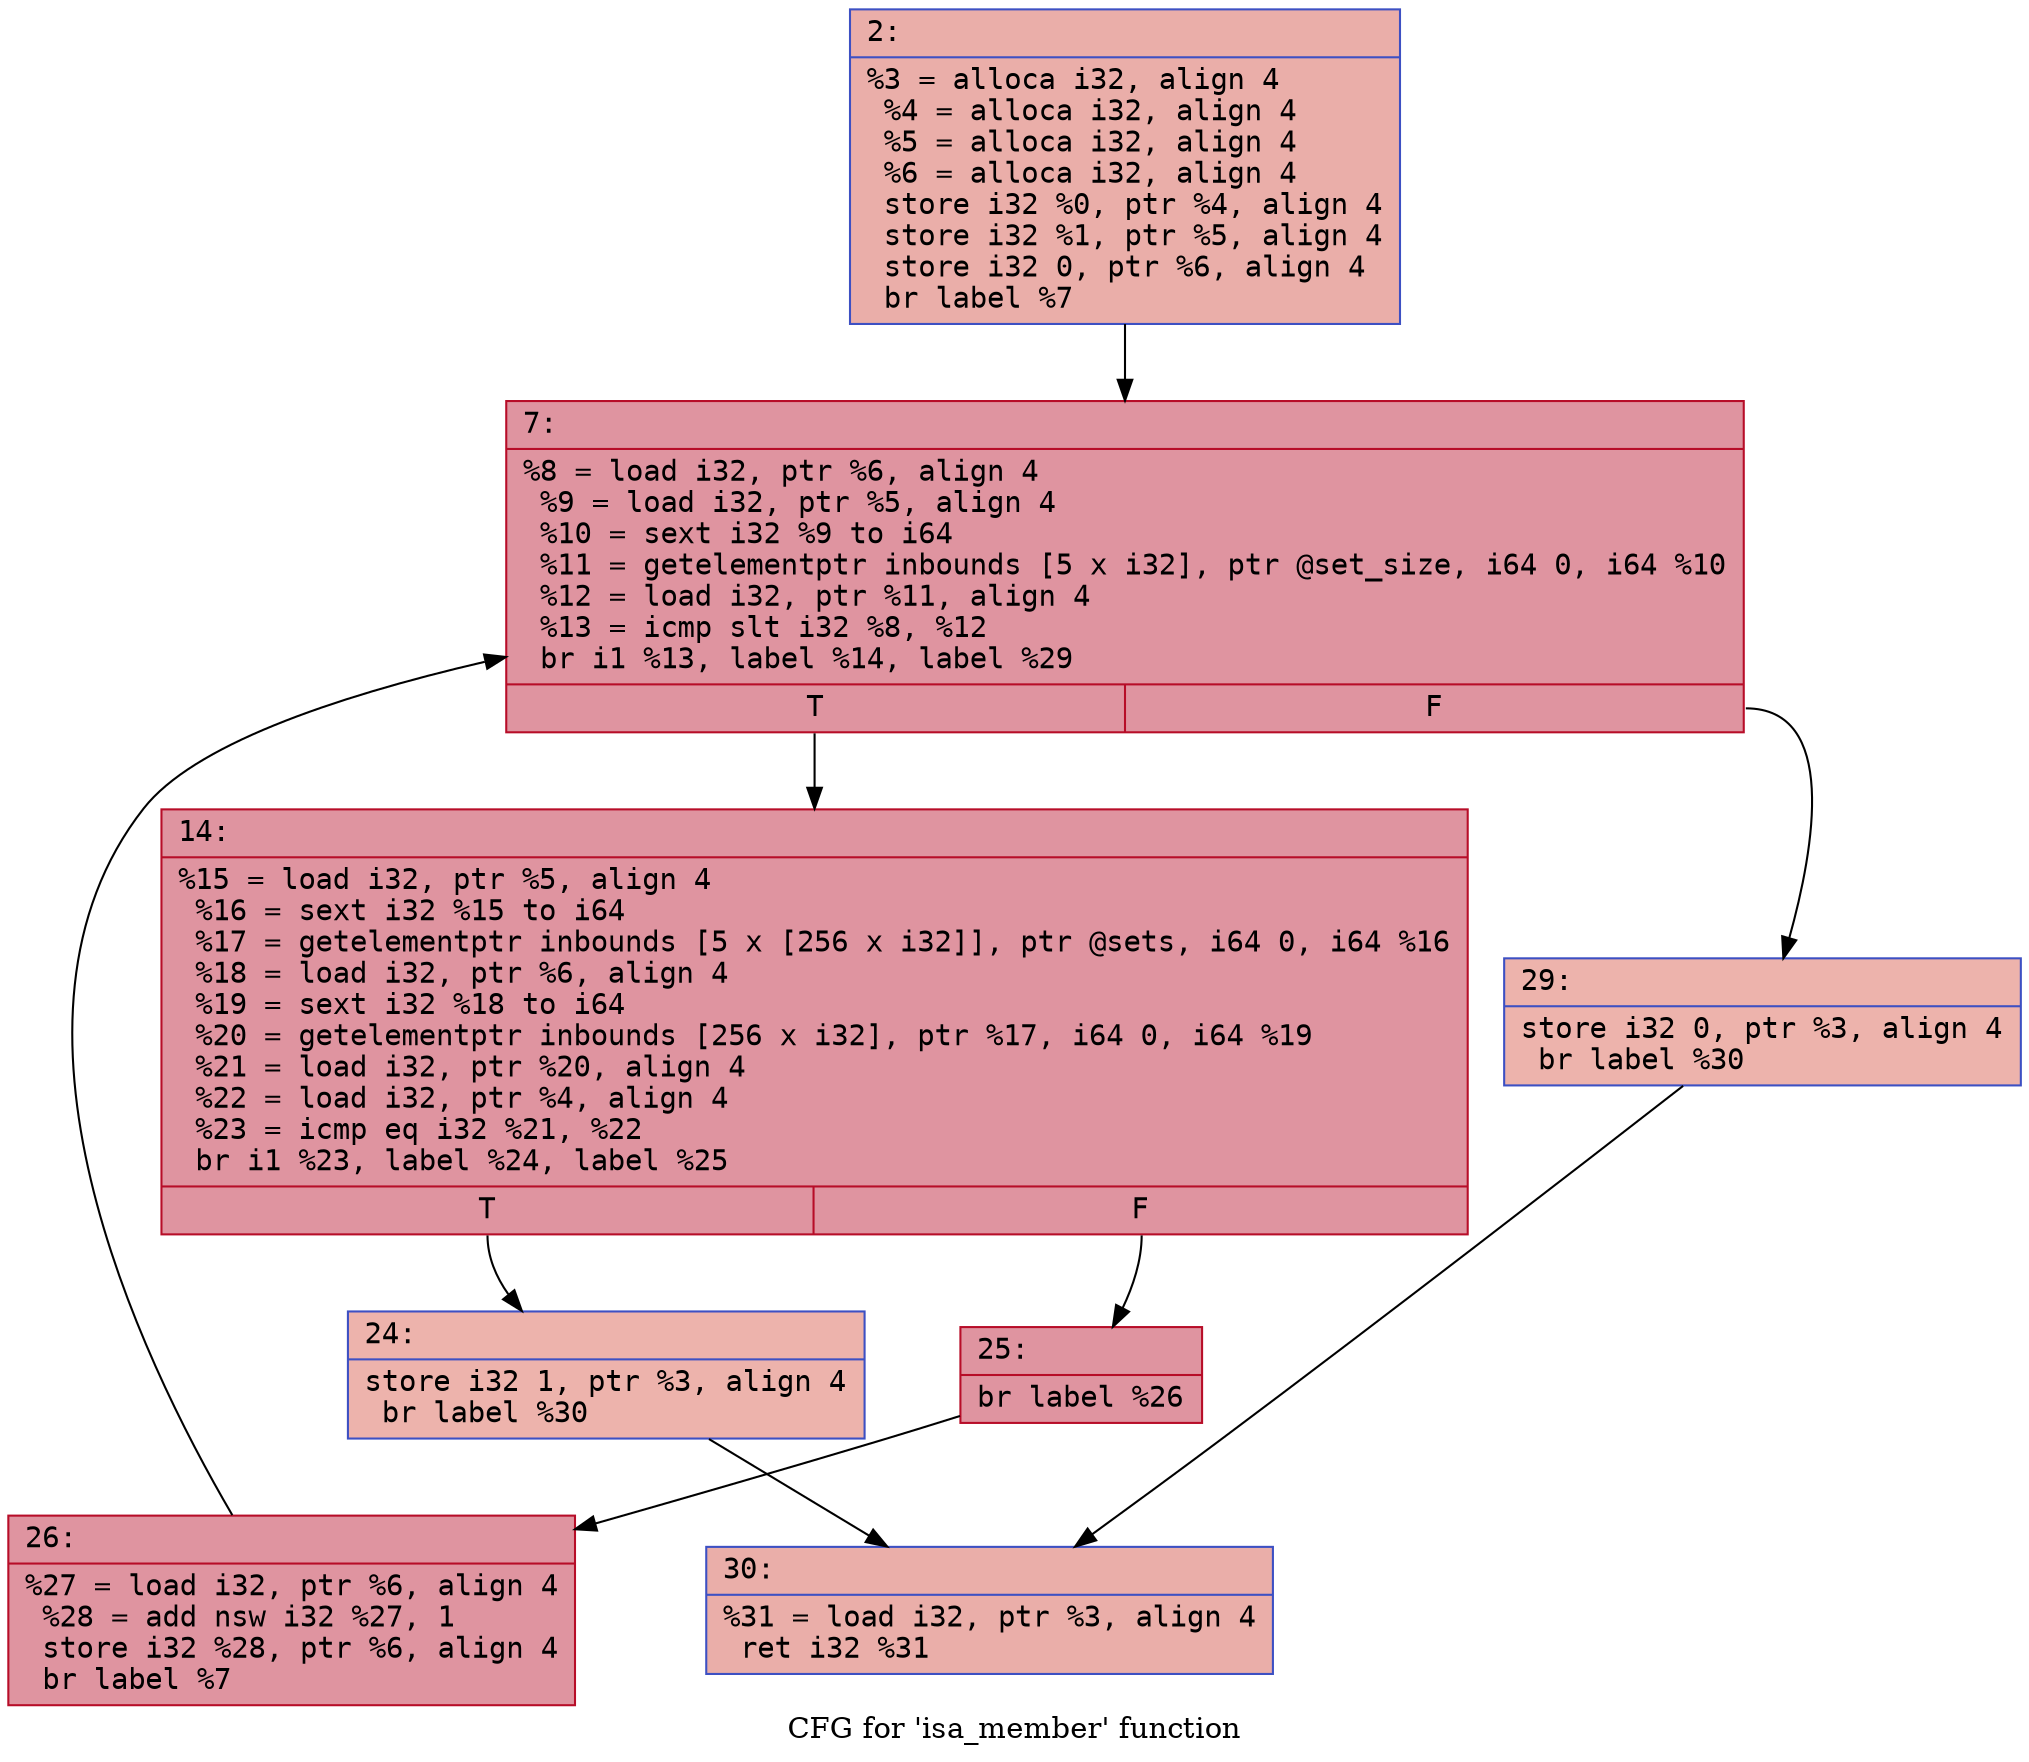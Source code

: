 digraph "CFG for 'isa_member' function" {
	label="CFG for 'isa_member' function";

	Node0x600000fead00 [shape=record,color="#3d50c3ff", style=filled, fillcolor="#d0473d70" fontname="Courier",label="{2:\l|  %3 = alloca i32, align 4\l  %4 = alloca i32, align 4\l  %5 = alloca i32, align 4\l  %6 = alloca i32, align 4\l  store i32 %0, ptr %4, align 4\l  store i32 %1, ptr %5, align 4\l  store i32 0, ptr %6, align 4\l  br label %7\l}"];
	Node0x600000fead00 -> Node0x600000fead50[tooltip="2 -> 7\nProbability 100.00%" ];
	Node0x600000fead50 [shape=record,color="#b70d28ff", style=filled, fillcolor="#b70d2870" fontname="Courier",label="{7:\l|  %8 = load i32, ptr %6, align 4\l  %9 = load i32, ptr %5, align 4\l  %10 = sext i32 %9 to i64\l  %11 = getelementptr inbounds [5 x i32], ptr @set_size, i64 0, i64 %10\l  %12 = load i32, ptr %11, align 4\l  %13 = icmp slt i32 %8, %12\l  br i1 %13, label %14, label %29\l|{<s0>T|<s1>F}}"];
	Node0x600000fead50:s0 -> Node0x600000feada0[tooltip="7 -> 14\nProbability 96.88%" ];
	Node0x600000fead50:s1 -> Node0x600000feaee0[tooltip="7 -> 29\nProbability 3.12%" ];
	Node0x600000feada0 [shape=record,color="#b70d28ff", style=filled, fillcolor="#b70d2870" fontname="Courier",label="{14:\l|  %15 = load i32, ptr %5, align 4\l  %16 = sext i32 %15 to i64\l  %17 = getelementptr inbounds [5 x [256 x i32]], ptr @sets, i64 0, i64 %16\l  %18 = load i32, ptr %6, align 4\l  %19 = sext i32 %18 to i64\l  %20 = getelementptr inbounds [256 x i32], ptr %17, i64 0, i64 %19\l  %21 = load i32, ptr %20, align 4\l  %22 = load i32, ptr %4, align 4\l  %23 = icmp eq i32 %21, %22\l  br i1 %23, label %24, label %25\l|{<s0>T|<s1>F}}"];
	Node0x600000feada0:s0 -> Node0x600000feadf0[tooltip="14 -> 24\nProbability 3.12%" ];
	Node0x600000feada0:s1 -> Node0x600000feae40[tooltip="14 -> 25\nProbability 96.88%" ];
	Node0x600000feadf0 [shape=record,color="#3d50c3ff", style=filled, fillcolor="#d6524470" fontname="Courier",label="{24:\l|  store i32 1, ptr %3, align 4\l  br label %30\l}"];
	Node0x600000feadf0 -> Node0x600000feaf30[tooltip="24 -> 30\nProbability 100.00%" ];
	Node0x600000feae40 [shape=record,color="#b70d28ff", style=filled, fillcolor="#b70d2870" fontname="Courier",label="{25:\l|  br label %26\l}"];
	Node0x600000feae40 -> Node0x600000feae90[tooltip="25 -> 26\nProbability 100.00%" ];
	Node0x600000feae90 [shape=record,color="#b70d28ff", style=filled, fillcolor="#b70d2870" fontname="Courier",label="{26:\l|  %27 = load i32, ptr %6, align 4\l  %28 = add nsw i32 %27, 1\l  store i32 %28, ptr %6, align 4\l  br label %7\l}"];
	Node0x600000feae90 -> Node0x600000fead50[tooltip="26 -> 7\nProbability 100.00%" ];
	Node0x600000feaee0 [shape=record,color="#3d50c3ff", style=filled, fillcolor="#d6524470" fontname="Courier",label="{29:\l|  store i32 0, ptr %3, align 4\l  br label %30\l}"];
	Node0x600000feaee0 -> Node0x600000feaf30[tooltip="29 -> 30\nProbability 100.00%" ];
	Node0x600000feaf30 [shape=record,color="#3d50c3ff", style=filled, fillcolor="#d0473d70" fontname="Courier",label="{30:\l|  %31 = load i32, ptr %3, align 4\l  ret i32 %31\l}"];
}
